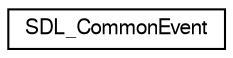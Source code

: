 digraph "Graphical Class Hierarchy"
{
  edge [fontname="FreeSans",fontsize="10",labelfontname="FreeSans",labelfontsize="10"];
  node [fontname="FreeSans",fontsize="10",shape=record];
  rankdir="LR";
  Node1 [label="SDL_CommonEvent",height=0.2,width=0.4,color="black", fillcolor="white", style="filled",URL="$dd/d06/struct_s_d_l___common_event.html",tooltip="Fields shared by every event. "];
}
